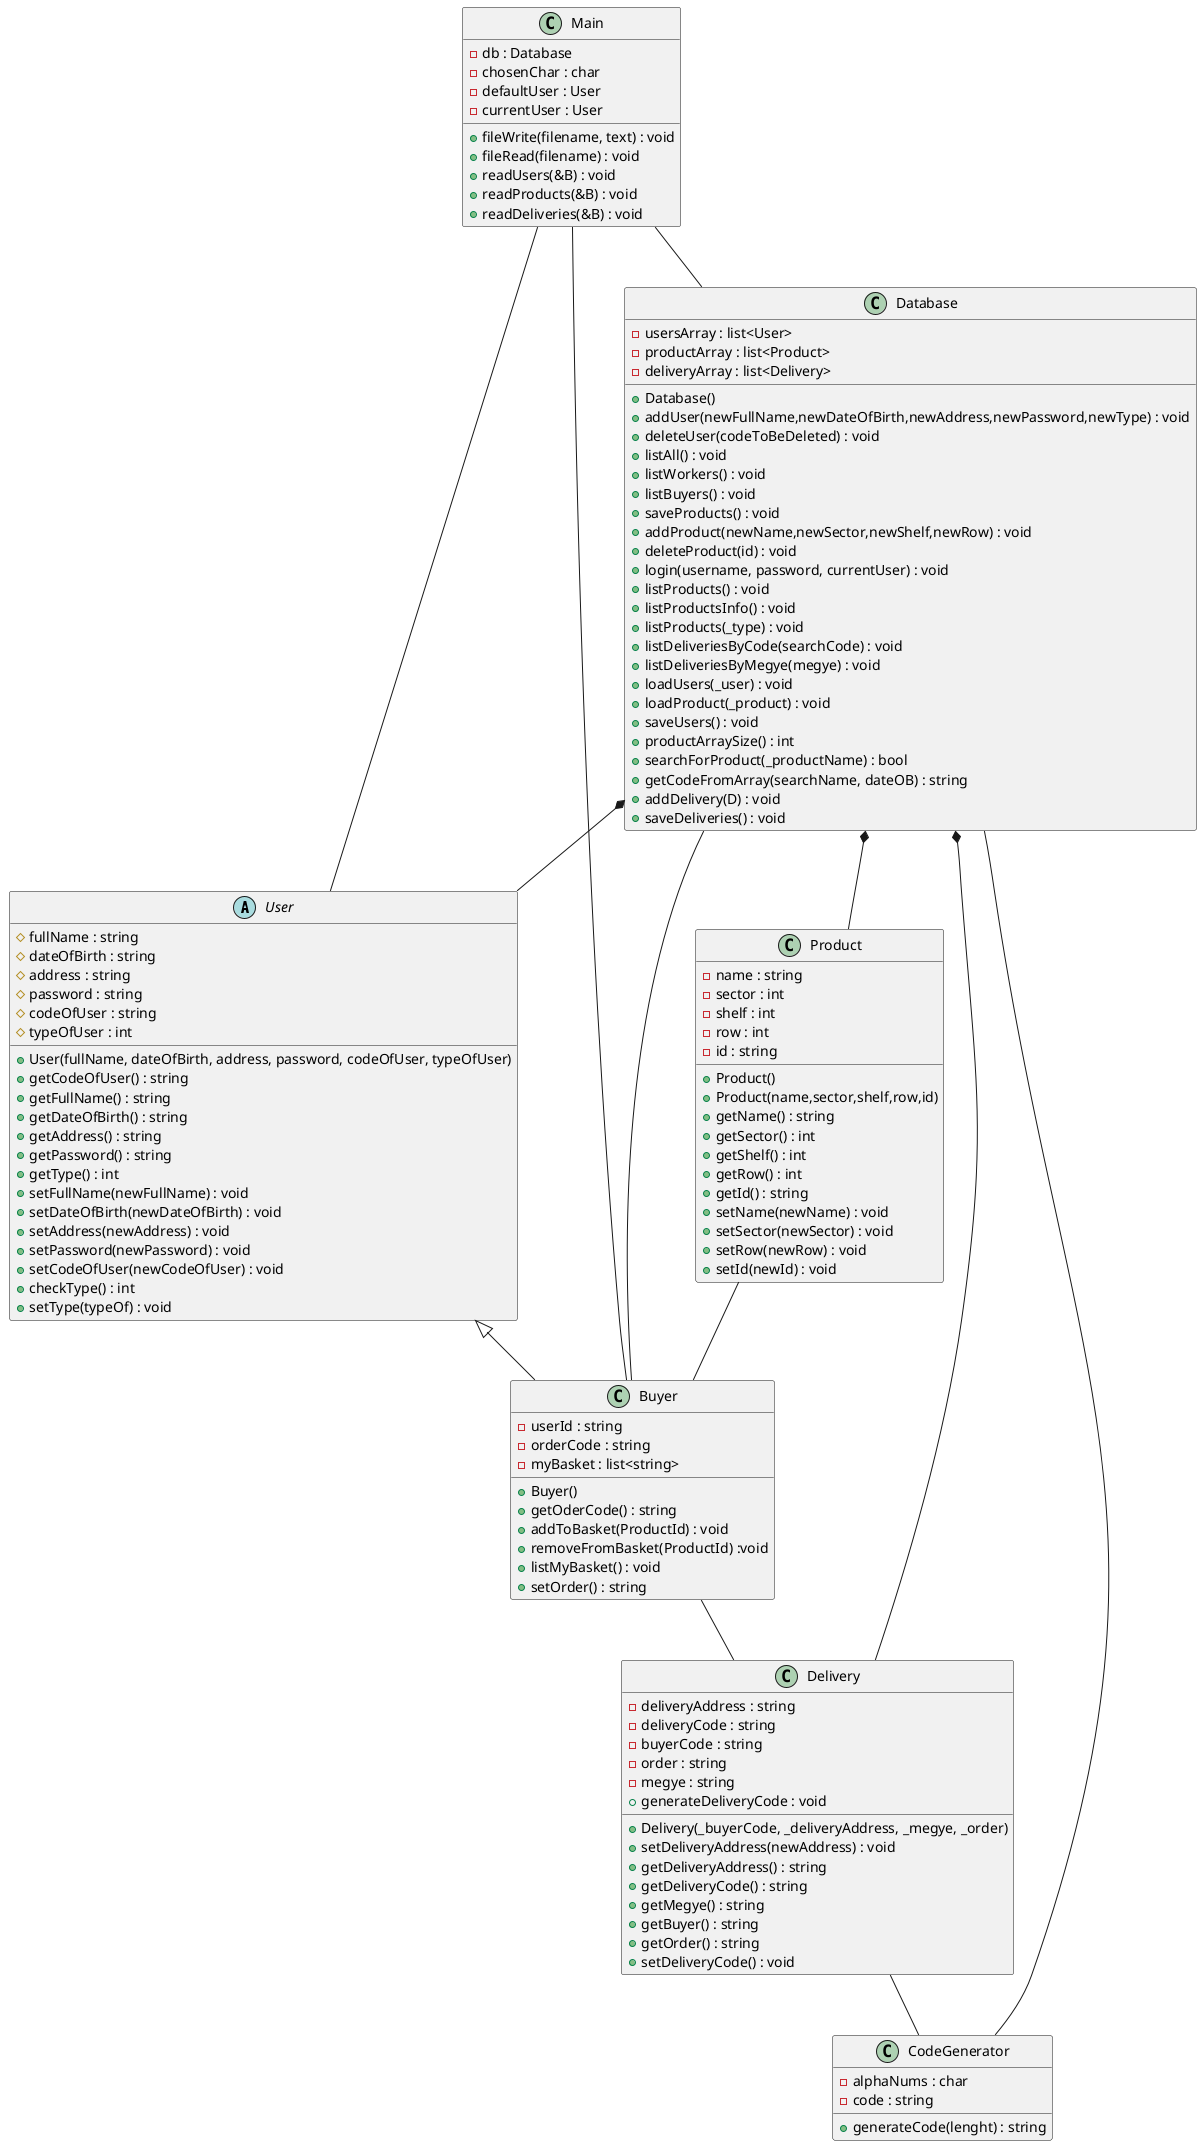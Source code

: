 @startuml Class_meghatarozas
'Classok a programon belül

abstract class User {
    #fullName : string
    #dateOfBirth : string
    #address : string
    #password : string
    #codeOfUser : string
    #typeOfUser : int
    +User(fullName, dateOfBirth, address, password, codeOfUser, typeOfUser)
    +getCodeOfUser() : string
    +getFullName() : string
    +getDateOfBirth() : string
    +getAddress() : string
    +getPassword() : string
    +getType() : int
    +setFullName(newFullName) : void
    +setDateOfBirth(newDateOfBirth) : void
    +setAddress(newAddress) : void
    +setPassword(newPassword) : void
    +setCodeOfUser(newCodeOfUser) : void
    +checkType() : int
    +setType(typeOf) : void
}

class Buyer {
    -userId : string
    -orderCode : string
    -myBasket : list<string>
    +Buyer()
    +getOderCode() : string
    +addToBasket(ProductId) : void
    +removeFromBasket(ProductId) :void
    +listMyBasket() : void
    +setOrder() : string
}

class Product {
    -name : string
    -sector : int
    -shelf : int
    -row : int
    -id : string
    +Product()
    +Product(name,sector,shelf,row,id)
    +getName() : string
    +getSector() : int
    +getShelf() : int
    +getRow() : int 
    +getId() : string
    +setName(newName) : void
    +setSector(newSector) : void
    +setRow(newRow) : void
    +setId(newId) : void
}
class Delivery {
    -deliveryAddress : string
    -deliveryCode : string
    -buyerCode : string
    -order : string
    -megye : string
    +Delivery(_buyerCode, _deliveryAddress, _megye, _order)
    +setDeliveryAddress(newAddress) : void
    +generateDeliveryCode : void
    +getDeliveryAddress() : string
    +getDeliveryCode() : string
    +getMegye() : string
    +getBuyer() : string
    +getOrder() : string
    +setDeliveryCode() : void
}

class CodeGenerator {
    -alphaNums : char
    -code : string
    +generateCode(lenght) : string
}

class Database {
    -usersArray : list<User>
    -productArray : list<Product>
    -deliveryArray : list<Delivery>
    +Database()
    +addUser(newFullName,newDateOfBirth,newAddress,newPassword,newType) : void
    +deleteUser(codeToBeDeleted) : void
    +listAll() : void
    +listWorkers() : void
    +listBuyers() : void
    +saveProducts() : void
    +addProduct(newName,newSector,newShelf,newRow) : void
    +deleteProduct(id) : void
    +login(username, password, currentUser) : void
    +listProducts() : void
    +listProductsInfo() : void
    +listProducts(_type) : void
    +listDeliveriesByCode(searchCode) : void
    +listDeliveriesByMegye(megye) : void
    +loadUsers(_user) : void
    +loadProduct(_product) : void
    +saveUsers() : void
    +productArraySize() : int
    +searchForProduct(_productName) : bool
    +getCodeFromArray(searchName, dateOB) : string
    +addDelivery(D) : void
    +saveDeliveries() : void
}

class Main {
    +fileWrite(filename, text) : void
    +fileRead(filename) : void
    +readUsers(&B) : void
    +readProducts(&B) : void
    +readDeliveries(&B) : void
    -db : Database
    -chosenChar : char
    -defaultUser : User
    -currentUser : User
}
' Kapcsolodasok a classok kozott

User <|-- Buyer

Database *-- Product
Database *-- User
Database -- Buyer
Database *-- Delivery
Database -- CodeGenerator

Product -- Buyer

Buyer -- Delivery

Main -- User
Main -- Database
Main -- Buyer

Delivery -- CodeGenerator

@enduml